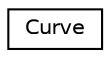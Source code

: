 digraph "Graphical Class Hierarchy"
{
 // LATEX_PDF_SIZE
  edge [fontname="Helvetica",fontsize="10",labelfontname="Helvetica",labelfontsize="10"];
  node [fontname="Helvetica",fontsize="10",shape=record];
  rankdir="LR";
  Node0 [label="Curve",height=0.2,width=0.4,color="black", fillcolor="white", style="filled",URL="$class_curve.html",tooltip="класс Curve задает параметры эллиптической кривой"];
}
